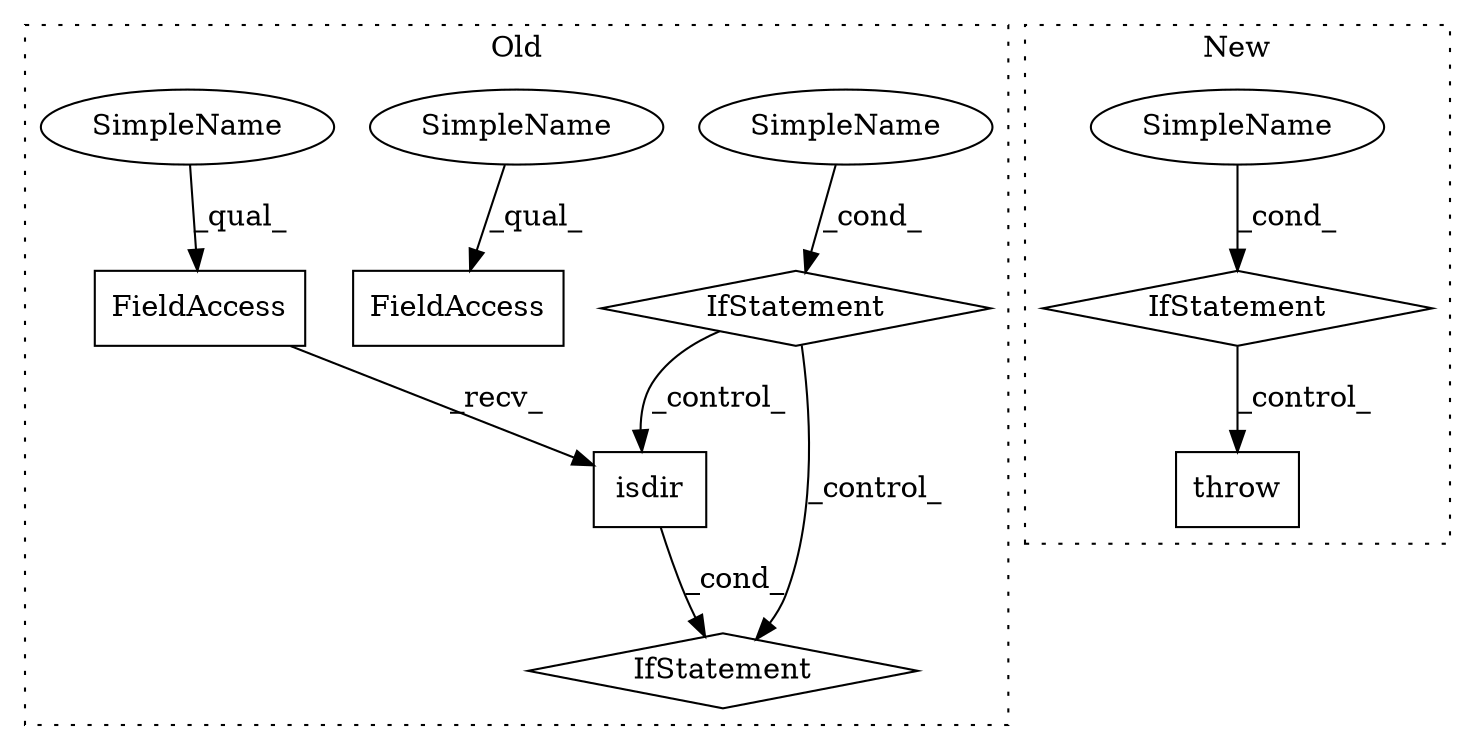 digraph G {
subgraph cluster0 {
1 [label="isdir" a="32" s="9001,9011" l="6,1" shape="box"];
3 [label="FieldAccess" a="22" s="8993" l="7" shape="box"];
4 [label="IfStatement" a="25" s="8989,9012" l="4,2" shape="diamond"];
5 [label="FieldAccess" a="22" s="9448" l="7" shape="box"];
7 [label="IfStatement" a="25" s="8912,8936" l="4,2" shape="diamond"];
9 [label="SimpleName" a="42" s="" l="" shape="ellipse"];
10 [label="SimpleName" a="42" s="9448" l="2" shape="ellipse"];
11 [label="SimpleName" a="42" s="8993" l="2" shape="ellipse"];
label = "Old";
style="dotted";
}
subgraph cluster1 {
2 [label="throw" a="53" s="8965" l="6" shape="box"];
6 [label="IfStatement" a="25" s="8936,8953" l="4,2" shape="diamond"];
8 [label="SimpleName" a="42" s="8940" l="13" shape="ellipse"];
label = "New";
style="dotted";
}
1 -> 4 [label="_cond_"];
3 -> 1 [label="_recv_"];
6 -> 2 [label="_control_"];
7 -> 4 [label="_control_"];
7 -> 1 [label="_control_"];
8 -> 6 [label="_cond_"];
9 -> 7 [label="_cond_"];
10 -> 5 [label="_qual_"];
11 -> 3 [label="_qual_"];
}